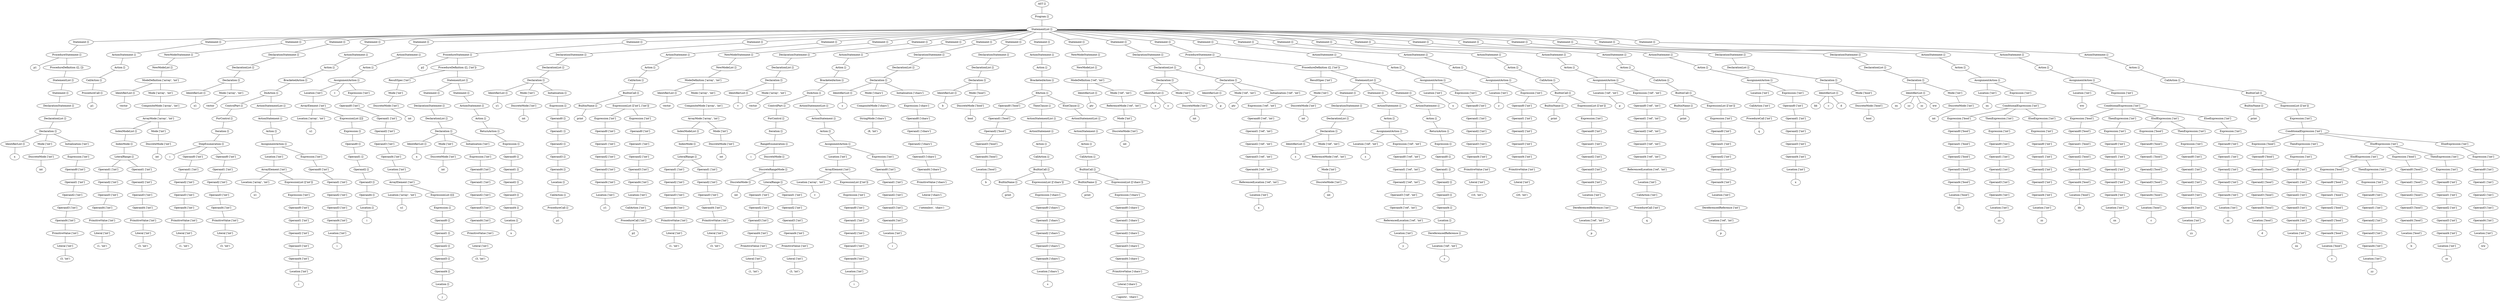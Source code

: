 graph G {
140346213978352 [label="AST []"];
140346213981656 [label="AST []"];
140346213978352 -- 140346213981656;
140346213981656 [label="Program []"];
140346213956800 [label="Program []"];
140346213981656 -- 140346213956800;
140346213956800 [label="StatementList []"];
140346215354496 [label="StatementList []"];
140346213956800 -- 140346215354496;
140346215354496 [label="Statement []"];
140346215354608 [label="Statement []"];
140346215354496 -- 140346215354608;
140346215354608 [label="ProcedureStatement []"];
9585284069619273183 [label=p1];
140346215354608 -- 9585284069619273183;
140346215414024 [label="ProcedureStatement []"];
140346215354608 -- 140346215414024;
140346215414024 [label="ProcedureDefinition ([], [])"];
140346215358080 [label="ProcedureDefinition ([], [])"];
140346215414024 -- 140346215358080;
140346215358080 [label="StatementList []"];
140346215354552 [label="StatementList []"];
140346215358080 -- 140346215354552;
140346215354552 [label="Statement []"];
140346215412400 [label="Statement []"];
140346215354552 -- 140346215412400;
140346215412400 [label="DeclarationStatement []"];
140346215357464 [label="DeclarationStatement []"];
140346215412400 -- 140346215357464;
140346215357464 [label="DeclarationList []"];
140346215357912 [label="DeclarationList []"];
140346215357464 -- 140346215357912;
140346215357912 [label="Declaration []"];
140346215356568 [label="Declaration []"];
140346215357912 -- 140346215356568;
140346215356568 [label="IdentifierList []"];
9851784507273234347 [label=x];
140346215356568 -- 9851784507273234347;
140346215357520 [label="Declaration []"];
140346215357912 -- 140346215357520;
140346215357520 [label="Mode ['int']"];
140346217942880 [label="Mode ['int']"];
140346215357520 -- 140346217942880;
140346217942880 [label="DiscreteMode ['int']"];
11805906643934000747 [label=int];
140346217942880 -- 11805906643934000747;
140346215411896 [label="Declaration []"];
140346215357912 -- 140346215411896;
140346215411896 [label="Initialization ['int']"];
140346215411784 [label="Initialization ['int']"];
140346215411896 -- 140346215411784;
140346215411784 [label="Expression ['int']"];
140346215412008 [label="Expression ['int']"];
140346215411784 -- 140346215412008;
140346215412008 [label="Operand0 ['int']"];
140346215411840 [label="Operand0 ['int']"];
140346215412008 -- 140346215411840;
140346215411840 [label="Operand1 ['int']"];
140346215412120 [label="Operand1 ['int']"];
140346215411840 -- 140346215412120;
140346215412120 [label="Operand2 ['int']"];
140346215411952 [label="Operand2 ['int']"];
140346215412120 -- 140346215411952;
140346215411952 [label="Operand3 ['int']"];
140346215358248 [label="Operand3 ['int']"];
140346215411952 -- 140346215358248;
140346215358248 [label="Operand4 ['int']"];
140346215358304 [label="Operand4 ['int']"];
140346215358248 -- 140346215358304;
140346215358304 [label="PrimitiveValue ['int']"];
140346215358024 [label="PrimitiveValue ['int']"];
140346215358304 -- 140346215358024;
140346215358024 [label="Literal ['int']"];
10875901047172482042 [label="(3, 'int')"];
140346215358024 -- 10875901047172482042;
140346215355616 [label="StatementList []"];
140346213956800 -- 140346215355616;
140346215355616 [label="Statement []"];
140346215412176 [label="Statement []"];
140346215355616 -- 140346215412176;
140346215412176 [label="ActionStatement []"];
140346215358192 [label="ActionStatement []"];
140346215412176 -- 140346215358192;
140346215358192 [label="Action []"];
140346215358416 [label="Action []"];
140346215358192 -- 140346215358416;
140346215358416 [label="CallAction []"];
140346215357856 [label="CallAction []"];
140346215358416 -- 140346215357856;
140346215357856 [label="ProcedureCall []"];
13530040839103349598 [label=p1];
140346215357856 -- 13530040839103349598;
140346215412064 [label="StatementList []"];
140346213956800 -- 140346215412064;
140346215412064 [label="Statement []"];
140346215414808 [label="Statement []"];
140346215412064 -- 140346215414808;
140346215414808 [label="NewModeStatement []"];
140346215354440 [label="NewModeStatement []"];
140346215414808 -- 140346215354440;
140346215354440 [label="NewModeList []"];
140346215412904 [label="NewModeList []"];
140346215354440 -- 140346215412904;
140346215412904 [label="ModeDefinition ['array', 'int']"];
140346215358360 [label="ModeDefinition ['array', 'int']"];
140346215412904 -- 140346215358360;
140346215358360 [label="IdentifierList []"];
12215017500714665853 [label=vector];
140346215358360 -- 12215017500714665853;
140346215412848 [label="ModeDefinition ['array', 'int']"];
140346215412904 -- 140346215412848;
140346215412848 [label="Mode ['array', 'int']"];
140346215412344 [label="Mode ['array', 'int']"];
140346215412848 -- 140346215412344;
140346215412344 [label="CompositeMode ['array', 'int']"];
140346215415760 [label="CompositeMode ['array', 'int']"];
140346215412344 -- 140346215415760;
140346215415760 [label="ArrayMode ['array', 'int']"];
140346215415424 [label="ArrayMode ['array', 'int']"];
140346215415760 -- 140346215415424;
140346215415424 [label="IndexModeList []"];
140346215415144 [label="IndexModeList []"];
140346215415424 -- 140346215415144;
140346215415144 [label="IndexMode []"];
140346215415648 [label="IndexMode []"];
140346215415144 -- 140346215415648;
140346215415648 [label="LiteralRange []"];
140346215415032 [label="LiteralRange []"];
140346215415648 -- 140346215415032;
140346215415032 [label="Operand1 ['int']"];
140346215414976 [label="Operand1 ['int']"];
140346215415032 -- 140346215414976;
140346215414976 [label="Operand2 ['int']"];
140346215414864 [label="Operand2 ['int']"];
140346215414976 -- 140346215414864;
140346215414864 [label="Operand3 ['int']"];
140346215414416 [label="Operand3 ['int']"];
140346215414864 -- 140346215414416;
140346215414416 [label="Operand4 ['int']"];
140346215414752 [label="Operand4 ['int']"];
140346215414416 -- 140346215414752;
140346215414752 [label="PrimitiveValue ['int']"];
140346215414304 [label="PrimitiveValue ['int']"];
140346215414752 -- 140346215414304;
140346215414304 [label="Literal ['int']"];
10232807254164857508 [label="(1, 'int')"];
140346215414304 -- 10232807254164857508;
140346215415592 [label="LiteralRange []"];
140346215415648 -- 140346215415592;
140346215415592 [label="Operand1 ['int']"];
140346215415480 [label="Operand1 ['int']"];
140346215415592 -- 140346215415480;
140346215415480 [label="Operand2 ['int']"];
140346215415312 [label="Operand2 ['int']"];
140346215415480 -- 140346215415312;
140346215415312 [label="Operand3 ['int']"];
140346215415256 [label="Operand3 ['int']"];
140346215415312 -- 140346215415256;
140346215415256 [label="Operand4 ['int']"];
140346215415200 [label="Operand4 ['int']"];
140346215415256 -- 140346215415200;
140346215415200 [label="PrimitiveValue ['int']"];
140346215415088 [label="PrimitiveValue ['int']"];
140346215415200 -- 140346215415088;
140346215415088 [label="Literal ['int']"];
9856631787376401797 [label="(3, 'int')"];
140346215415088 -- 9856631787376401797;
140346215412456 [label="ArrayMode ['array', 'int']"];
140346215415760 -- 140346215412456;
140346215412456 [label="Mode ['int']"];
140346215412288 [label="Mode ['int']"];
140346215412456 -- 140346215412288;
140346215412288 [label="DiscreteMode ['int']"];
10380241037061194306 [label=int];
140346215412288 -- 10380241037061194306;
140346215415368 [label="StatementList []"];
140346213956800 -- 140346215415368;
140346215415368 [label="Statement []"];
140346215413296 [label="Statement []"];
140346215415368 -- 140346215413296;
140346215413296 [label="DeclarationStatement []"];
140346215355056 [label="DeclarationStatement []"];
140346215413296 -- 140346215355056;
140346215355056 [label="DeclarationList []"];
140346215412960 [label="DeclarationList []"];
140346215355056 -- 140346215412960;
140346215412960 [label="Declaration []"];
140346215412736 [label="Declaration []"];
140346215412960 -- 140346215412736;
140346215412736 [label="IdentifierList []"];
11240668051387435282 [label=x1];
140346215412736 -- 11240668051387435282;
140346215414920 [label="Declaration []"];
140346215412960 -- 140346215414920;
140346215414920 [label="Mode ['array', 'int']"];
11211161651995372771 [label=vector];
140346215414920 -- 11211161651995372771;
140346215413128 [label="StatementList []"];
140346213956800 -- 140346215413128;
140346215413128 [label="Statement []"];
140346215438824 [label="Statement []"];
140346215413128 -- 140346215438824;
140346215438824 [label="ActionStatement []"];
140346215413688 [label="ActionStatement []"];
140346215438824 -- 140346215413688;
140346215413688 [label="Action []"];
140346215413184 [label="Action []"];
140346215413688 -- 140346215413184;
140346215413184 [label="BracketedAction []"];
140346215438208 [label="BracketedAction []"];
140346215413184 -- 140346215438208;
140346215438208 [label="DoAction []"];
140346215413408 [label="DoAction []"];
140346215438208 -- 140346215413408;
140346215413408 [label="ControlPart []"];
140346215413576 [label="ControlPart []"];
140346215413408 -- 140346215413576;
140346215413576 [label="ForControl []"];
140346215413464 [label="ForControl []"];
140346215413576 -- 140346215413464;
140346215413464 [label="Iteration []"];
140346215436920 [label="Iteration []"];
140346215413464 -- 140346215436920;
140346215436920 [label="StepEnumeration []"];
13448362324689972514 [label=i];
140346215436920 -- 13448362324689972514;
140346215413912 [label="StepEnumeration []"];
140346215436920 -- 140346215413912;
140346215413912 [label="Operand0 ['int']"];
140346215413856 [label="Operand0 ['int']"];
140346215413912 -- 140346215413856;
140346215413856 [label="Operand1 ['int']"];
140346215413352 [label="Operand1 ['int']"];
140346215413856 -- 140346215413352;
140346215413352 [label="Operand2 ['int']"];
140346215414472 [label="Operand2 ['int']"];
140346215413352 -- 140346215414472;
140346215414472 [label="Operand3 ['int']"];
140346215413016 [label="Operand3 ['int']"];
140346215414472 -- 140346215413016;
140346215413016 [label="Operand4 ['int']"];
140346215413632 [label="Operand4 ['int']"];
140346215413016 -- 140346215413632;
140346215413632 [label="PrimitiveValue ['int']"];
140346215414136 [label="PrimitiveValue ['int']"];
140346215413632 -- 140346215414136;
140346215414136 [label="Literal ['int']"];
13158009068291381504 [label="(1, 'int')"];
140346215414136 -- 13158009068291381504;
140346215436864 [label="StepEnumeration []"];
140346215436920 -- 140346215436864;
140346215436864 [label="Operand0 ['int']"];
140346215436752 [label="Operand0 ['int']"];
140346215436864 -- 140346215436752;
140346215436752 [label="Operand1 ['int']"];
140346215436696 [label="Operand1 ['int']"];
140346215436752 -- 140346215436696;
140346215436696 [label="Operand2 ['int']"];
140346215436584 [label="Operand2 ['int']"];
140346215436696 -- 140346215436584;
140346215436584 [label="Operand3 ['int']"];
140346215437648 [label="Operand3 ['int']"];
140346215436584 -- 140346215437648;
140346215437648 [label="Operand4 ['int']"];
140346215436472 [label="Operand4 ['int']"];
140346215437648 -- 140346215436472;
140346215436472 [label="PrimitiveValue ['int']"];
140346215436360 [label="PrimitiveValue ['int']"];
140346215436472 -- 140346215436360;
140346215436360 [label="Literal ['int']"];
13599009832994876845 [label="(3, 'int')"];
140346215436360 -- 13599009832994876845;
140346215438656 [label="DoAction []"];
140346215438208 -- 140346215438656;
140346215438656 [label="ActionStatementList []"];
140346215438600 [label="ActionStatementList []"];
140346215438656 -- 140346215438600;
140346215438600 [label="ActionStatement []"];
140346215438152 [label="ActionStatement []"];
140346215438600 -- 140346215438152;
140346215438152 [label="Action []"];
140346215438488 [label="Action []"];
140346215438152 -- 140346215438488;
140346215438488 [label="AssignmentAction []"];
140346215412792 [label="AssignmentAction []"];
140346215438488 -- 140346215412792;
140346215412792 [label="Location ['int']"];
140346215438040 [label="Location ['int']"];
140346215412792 -- 140346215438040;
140346215438040 [label="ArrayElement ['int']"];
140346215413520 [label="ArrayElement ['int']"];
140346215438040 -- 140346215413520;
140346215413520 [label="Location ['array', 'int']"];
12749303819638135402 [label=x1];
140346215413520 -- 12749303819638135402;
140346215437872 [label="ArrayElement ['int']"];
140346215438040 -- 140346215437872;
140346215437872 [label="ExpressionList [['int']]"];
140346215437816 [label="ExpressionList [['int']]"];
140346215437872 -- 140346215437816;
140346215437816 [label="Expression ['int']"];
140346215437760 [label="Expression ['int']"];
140346215437816 -- 140346215437760;
140346215437760 [label="Operand0 ['int']"];
140346215437704 [label="Operand0 ['int']"];
140346215437760 -- 140346215437704;
140346215437704 [label="Operand1 ['int']"];
140346215437368 [label="Operand1 ['int']"];
140346215437704 -- 140346215437368;
140346215437368 [label="Operand2 ['int']"];
140346215436976 [label="Operand2 ['int']"];
140346215437368 -- 140346215436976;
140346215436976 [label="Operand3 ['int']"];
140346215437200 [label="Operand3 ['int']"];
140346215436976 -- 140346215437200;
140346215437200 [label="Operand4 ['int']"];
140346215437032 [label="Operand4 ['int']"];
140346215437200 -- 140346215437032;
140346215437032 [label="Location ['int']"];
12100403904151770338 [label=i];
140346215437032 -- 12100403904151770338;
140346215438432 [label="AssignmentAction []"];
140346215438488 -- 140346215438432;
140346215438432 [label="Expression ['int']"];
140346215438376 [label="Expression ['int']"];
140346215438432 -- 140346215438376;
140346215438376 [label="Operand0 ['int']"];
140346215438320 [label="Operand0 ['int']"];
140346215438376 -- 140346215438320;
140346215438320 [label="Operand1 ['int']"];
140346215438264 [label="Operand1 ['int']"];
140346215438320 -- 140346215438264;
140346215438264 [label="Operand2 ['int']"];
140346215436416 [label="Operand2 ['int']"];
140346215438264 -- 140346215436416;
140346215436416 [label="Operand3 ['int']"];
140346215437928 [label="Operand3 ['int']"];
140346215436416 -- 140346215437928;
140346215437928 [label="Operand4 ['int']"];
140346215438096 [label="Operand4 ['int']"];
140346215437928 -- 140346215438096;
140346215438096 [label="Location ['int']"];
11448298427060569776 [label=i];
140346215438096 -- 11448298427060569776;
140346215440336 [label="StatementList []"];
140346213956800 -- 140346215440336;
140346215440336 [label="Statement []"];
140346215583816 [label="Statement []"];
140346215440336 -- 140346215583816;
140346215583816 [label="ActionStatement []"];
140346215439552 [label="ActionStatement []"];
140346215583816 -- 140346215439552;
140346215439552 [label="Action []"];
140346215586448 [label="Action []"];
140346215439552 -- 140346215586448;
140346215586448 [label="AssignmentAction []"];
140346215438880 [label="AssignmentAction []"];
140346215586448 -- 140346215438880;
140346215438880 [label="Location ['int']"];
140346215439328 [label="Location ['int']"];
140346215438880 -- 140346215439328;
140346215439328 [label="ArrayElement ['int']"];
140346215414584 [label="ArrayElement ['int']"];
140346215439328 -- 140346215414584;
140346215414584 [label="Location ['array', 'int']"];
11201845193409728808 [label=x1];
140346215414584 -- 11201845193409728808;
140346215439272 [label="ArrayElement ['int']"];
140346215439328 -- 140346215439272;
140346215439272 [label="ExpressionList [[]]"];
140346215439216 [label="ExpressionList [[]]"];
140346215439272 -- 140346215439216;
140346215439216 [label="Expression []"];
140346215439160 [label="Expression []"];
140346215439216 -- 140346215439160;
140346215439160 [label="Operand0 []"];
140346215439104 [label="Operand0 []"];
140346215439160 -- 140346215439104;
140346215439104 [label="Operand1 []"];
140346215439048 [label="Operand1 []"];
140346215439104 -- 140346215439048;
140346215439048 [label="Operand2 []"];
140346215414248 [label="Operand2 []"];
140346215439048 -- 140346215414248;
140346215414248 [label="Operand3 []"];
140346215438544 [label="Operand3 []"];
140346215414248 -- 140346215438544;
140346215438544 [label="Operand4 []"];
140346215438712 [label="Operand4 []"];
140346215438544 -- 140346215438712;
140346215438712 [label="Location []"];
12910281660740708777 [label=i];
140346215438712 -- 12910281660740708777;
13331558206706877241 [label="+"];
140346215586448 -- 13331558206706877241;
140346215586616 [label="AssignmentAction []"];
140346215586448 -- 140346215586616;
140346215586616 [label="Expression ['int']"];
140346215586784 [label="Expression ['int']"];
140346215586616 -- 140346215586784;
140346215586784 [label="Operand0 ['int']"];
140346215440224 [label="Operand0 ['int']"];
140346215586784 -- 140346215440224;
140346215440224 [label="Operand1 ['int']"];
140346215439664 [label="Operand1 ['int']"];
140346215440224 -- 140346215439664;
140346215439664 [label="Operand2 ['int']"];
140346215439832 [label="Operand2 ['int']"];
140346215439664 -- 140346215439832;
140346215439832 [label="Operand3 ['int']"];
140346215440280 [label="Operand3 ['int']"];
140346215439832 -- 140346215440280;
140346215440280 [label="Operand4 ['int']"];
140346215438936 [label="Operand4 ['int']"];
140346215440280 -- 140346215438936;
140346215438936 [label="Location ['int']"];
140346215440168 [label="Location ['int']"];
140346215438936 -- 140346215440168;
140346215440168 [label="ArrayElement ['int']"];
140346215439440 [label="ArrayElement ['int']"];
140346215440168 -- 140346215439440;
140346215439440 [label="Location ['array', 'int']"];
12541713469134116678 [label=x1];
140346215439440 -- 12541713469134116678;
140346215440112 [label="ArrayElement ['int']"];
140346215440168 -- 140346215440112;
140346215440112 [label="ExpressionList [[]]"];
140346215440056 [label="ExpressionList [[]]"];
140346215440112 -- 140346215440056;
140346215440056 [label="Expression []"];
140346215440000 [label="Expression []"];
140346215440056 -- 140346215440000;
140346215440000 [label="Operand0 []"];
140346215439944 [label="Operand0 []"];
140346215440000 -- 140346215439944;
140346215439944 [label="Operand1 []"];
140346215439888 [label="Operand1 []"];
140346215439944 -- 140346215439888;
140346215439888 [label="Operand2 []"];
140346215439720 [label="Operand2 []"];
140346215439888 -- 140346215439720;
140346215439720 [label="Operand3 []"];
140346215439776 [label="Operand3 []"];
140346215439720 -- 140346215439776;
140346215439776 [label="Operand4 []"];
140346215438992 [label="Operand4 []"];
140346215439776 -- 140346215438992;
140346215438992 [label="Location []"];
10976610174677436979 [label=j];
140346215438992 -- 10976610174677436979;
140346215583928 [label="StatementList []"];
140346213956800 -- 140346215583928;
140346215583928 [label="Statement []"];
140346215584096 [label="Statement []"];
140346215583928 -- 140346215584096;
140346215584096 [label="ProcedureStatement []"];
9402850007970911804 [label=p2];
140346215584096 -- 9402850007970911804;
140346215584768 [label="ProcedureStatement []"];
140346215584096 -- 140346215584768;
140346215584768 [label="ProcedureDefinition ([], ['int'])"];
140346215583984 [label="ProcedureDefinition ([], ['int'])"];
140346215584768 -- 140346215583984;
140346215583984 [label="ResultSpec ['int']"];
140346215584488 [label="ResultSpec ['int']"];
140346215583984 -- 140346215584488;
140346215584488 [label="Mode ['int']"];
140346215436640 [label="Mode ['int']"];
140346215584488 -- 140346215436640;
140346215436640 [label="DiscreteMode ['int']"];
10765219523031312631 [label=int];
140346215436640 -- 10765219523031312631;
140346215585552 [label="ProcedureDefinition ([], ['int'])"];
140346215584768 -- 140346215585552;
140346215585552 [label="StatementList []"];
140346215584824 [label="StatementList []"];
140346215585552 -- 140346215584824;
140346215584824 [label="Statement []"];
140346215585608 [label="Statement []"];
140346215584824 -- 140346215585608;
140346215585608 [label="DeclarationStatement []"];
140346215437312 [label="DeclarationStatement []"];
140346215585608 -- 140346215437312;
140346215437312 [label="DeclarationList []"];
140346215584376 [label="DeclarationList []"];
140346215437312 -- 140346215584376;
140346215584376 [label="Declaration []"];
140346215584880 [label="Declaration []"];
140346215584376 -- 140346215584880;
140346215584880 [label="IdentifierList []"];
13313556819389904211 [label=x];
140346215584880 -- 13313556819389904211;
140346215584936 [label="Declaration []"];
140346215584376 -- 140346215584936;
140346215584936 [label="Mode ['int']"];
140346215584656 [label="Mode ['int']"];
140346215584936 -- 140346215584656;
140346215584656 [label="DiscreteMode ['int']"];
10456497781003926831 [label=int];
140346215584656 -- 10456497781003926831;
140346215585440 [label="Declaration []"];
140346215584376 -- 140346215585440;
140346215585440 [label="Initialization ['int']"];
140346215585384 [label="Initialization ['int']"];
140346215585440 -- 140346215585384;
140346215585384 [label="Expression ['int']"];
140346215585328 [label="Expression ['int']"];
140346215585384 -- 140346215585328;
140346215585328 [label="Operand0 ['int']"];
140346215585272 [label="Operand0 ['int']"];
140346215585328 -- 140346215585272;
140346215585272 [label="Operand1 ['int']"];
140346215585216 [label="Operand1 ['int']"];
140346215585272 -- 140346215585216;
140346215585216 [label="Operand2 ['int']"];
140346215585160 [label="Operand2 ['int']"];
140346215585216 -- 140346215585160;
140346215585160 [label="Operand3 ['int']"];
140346215584600 [label="Operand3 ['int']"];
140346215585160 -- 140346215584600;
140346215584600 [label="Operand4 ['int']"];
140346215585048 [label="Operand4 ['int']"];
140346215584600 -- 140346215585048;
140346215585048 [label="PrimitiveValue ['int']"];
140346215584320 [label="PrimitiveValue ['int']"];
140346215585048 -- 140346215584320;
140346215584320 [label="Literal ['int']"];
11376414653829572044 [label="(3, 'int')"];
140346215584320 -- 11376414653829572044;
140346215586224 [label="StatementList []"];
140346215585552 -- 140346215586224;
140346215586224 [label="Statement []"];
140346215586168 [label="Statement []"];
140346215586224 -- 140346215586168;
140346215586168 [label="ActionStatement []"];
140346215585664 [label="ActionStatement []"];
140346215586168 -- 140346215585664;
140346215585664 [label="Action []"];
140346215586056 [label="Action []"];
140346215585664 -- 140346215586056;
140346215586056 [label="ReturnAction []"];
140346215586000 [label="ReturnAction []"];
140346215586056 -- 140346215586000;
140346215586000 [label="Expression []"];
140346215585944 [label="Expression []"];
140346215586000 -- 140346215585944;
140346215585944 [label="Operand0 []"];
140346215585888 [label="Operand0 []"];
140346215585944 -- 140346215585888;
140346215585888 [label="Operand1 []"];
140346215585832 [label="Operand1 []"];
140346215585888 -- 140346215585832;
140346215585832 [label="Operand2 []"];
140346215585496 [label="Operand2 []"];
140346215585832 -- 140346215585496;
140346215585496 [label="Operand3 []"];
140346215585104 [label="Operand3 []"];
140346215585496 -- 140346215585104;
140346215585104 [label="Operand4 []"];
140346215585720 [label="Operand4 []"];
140346215585104 -- 140346215585720;
140346215585720 [label="Location []"];
11960550911863186604 [label=x];
140346215585720 -- 11960550911863186604;
140346207696600 [label="StatementList []"];
140346213956800 -- 140346207696600;
140346207696600 [label="Statement []"];
140346207697216 [label="Statement []"];
140346207696600 -- 140346207697216;
140346207697216 [label="DeclarationStatement []"];
140346215439496 [label="DeclarationStatement []"];
140346207697216 -- 140346215439496;
140346215439496 [label="DeclarationList []"];
140346215584152 [label="DeclarationList []"];
140346215439496 -- 140346215584152;
140346215584152 [label="Declaration []"];
140346215584208 [label="Declaration []"];
140346215584152 -- 140346215584208;
140346215584208 [label="IdentifierList []"];
9743586728751385419 [label=y1];
140346215584208 -- 9743586728751385419;
140346215586392 [label="Declaration []"];
140346215584152 -- 140346215586392;
140346215586392 [label="Mode ['int']"];
140346215586336 [label="Mode ['int']"];
140346215586392 -- 140346215586336;
140346215586336 [label="DiscreteMode ['int']"];
11861090283942742925 [label=int];
140346215586336 -- 11861090283942742925;
140346207697048 [label="Declaration []"];
140346215584152 -- 140346207697048;
140346207697048 [label="Initialization []"];
140346207696992 [label="Initialization []"];
140346207697048 -- 140346207696992;
140346207696992 [label="Expression []"];
140346207696936 [label="Expression []"];
140346207696992 -- 140346207696936;
140346207696936 [label="Operand0 []"];
140346207696880 [label="Operand0 []"];
140346207696936 -- 140346207696880;
140346207696880 [label="Operand1 []"];
140346207696712 [label="Operand1 []"];
140346207696880 -- 140346207696712;
140346207696712 [label="Operand2 []"];
140346207696656 [label="Operand2 []"];
140346207696712 -- 140346207696656;
140346207696656 [label="Operand3 []"];
140346207696824 [label="Operand3 []"];
140346207696656 -- 140346207696824;
140346207696824 [label="Operand4 []"];
140346215586280 [label="Operand4 []"];
140346207696824 -- 140346215586280;
140346215586280 [label="Location []"];
140346215586112 [label="Location []"];
140346215586280 -- 140346215586112;
140346215586112 [label="CallAction []"];
140346215583872 [label="CallAction []"];
140346215586112 -- 140346215583872;
140346215583872 [label="ProcedureCall []"];
12984147459134891029 [label=p1];
140346215583872 -- 12984147459134891029;
140346207697328 [label="StatementList []"];
140346213956800 -- 140346207697328;
140346207697328 [label="Statement []"];
140346207697720 [label="Statement []"];
140346207697328 -- 140346207697720;
140346207697720 [label="ActionStatement []"];
140346207698616 [label="ActionStatement []"];
140346207697720 -- 140346207698616;
140346207698616 [label="Action []"];
140346207697104 [label="Action []"];
140346207698616 -- 140346207697104;
140346207697104 [label="CallAction []"];
140346207697832 [label="CallAction []"];
140346207697104 -- 140346207697832;
140346207697832 [label="BuiltinCall []"];
140346215584040 [label="BuiltinCall []"];
140346207697832 -- 140346215584040;
140346215584040 [label="BuiltinName []"];
10680953411514877581 [label=print];
140346215584040 -- 10680953411514877581;
140346207698448 [label="BuiltinCall []"];
140346207697832 -- 140346207698448;
140346207698448 [label="ExpressionList [['int'], ['int']]"];
140346207697664 [label="ExpressionList [['int'], ['int']]"];
140346207698448 -- 140346207697664;
140346207697664 [label="Expression ['int']"];
140346207697608 [label="Expression ['int']"];
140346207697664 -- 140346207697608;
140346207697608 [label="Operand0 ['int']"];
140346207697552 [label="Operand0 ['int']"];
140346207697608 -- 140346207697552;
140346207697552 [label="Operand1 ['int']"];
140346207697496 [label="Operand1 ['int']"];
140346207697552 -- 140346207697496;
140346207697496 [label="Operand2 ['int']"];
140346215584432 [label="Operand2 ['int']"];
140346207697496 -- 140346215584432;
140346215584432 [label="Operand3 ['int']"];
140346207696768 [label="Operand3 ['int']"];
140346215584432 -- 140346207696768;
140346207696768 [label="Operand4 ['int']"];
140346207697272 [label="Operand4 ['int']"];
140346207696768 -- 140346207697272;
140346207697272 [label="Location ['int']"];
10337293507276674033 [label=y1];
140346207697272 -- 10337293507276674033;
140346207698392 [label="ExpressionList [['int'], ['int']]"];
140346207698448 -- 140346207698392;
140346207698392 [label="Expression ['int']"];
140346207698336 [label="Expression ['int']"];
140346207698392 -- 140346207698336;
140346207698336 [label="Operand0 ['int']"];
140346207698280 [label="Operand0 ['int']"];
140346207698336 -- 140346207698280;
140346207698280 [label="Operand1 ['int']"];
140346207698112 [label="Operand1 ['int']"];
140346207698280 -- 140346207698112;
140346207698112 [label="Operand2 ['int']"];
140346207698056 [label="Operand2 ['int']"];
140346207698112 -- 140346207698056;
140346207698056 [label="Operand3 ['int']"];
140346207698224 [label="Operand3 ['int']"];
140346207698056 -- 140346207698224;
140346207698224 [label="Operand4 ['int']"];
140346207697888 [label="Operand4 ['int']"];
140346207698224 -- 140346207697888;
140346207697888 [label="Location ['int']"];
140346207697944 [label="Location ['int']"];
140346207697888 -- 140346207697944;
140346207697944 [label="CallAction ['int']"];
140346207697776 [label="CallAction ['int']"];
140346207697944 -- 140346207697776;
140346207697776 [label="ProcedureCall ['int']"];
9493674382584146600 [label=p2];
140346207697776 -- 9493674382584146600;
140346207698504 [label="StatementList []"];
140346213956800 -- 140346207698504;
140346207698504 [label="Statement []"];
140346213920896 [label="Statement []"];
140346207698504 -- 140346213920896;
140346213920896 [label="NewModeStatement []"];
140346215585776 [label="NewModeStatement []"];
140346213920896 -- 140346215585776;
140346215585776 [label="NewModeList []"];
140346213922184 [label="NewModeList []"];
140346215585776 -- 140346213922184;
140346213922184 [label="ModeDefinition ['array', 'int']"];
140346207698784 [label="ModeDefinition ['array', 'int']"];
140346213922184 -- 140346207698784;
140346207698784 [label="IdentifierList []"];
9955970235825156346 [label=vector];
140346207698784 -- 9955970235825156346;
140346213922128 [label="ModeDefinition ['array', 'int']"];
140346213922184 -- 140346213922128;
140346213922128 [label="Mode ['array', 'int']"];
140346207697440 [label="Mode ['array', 'int']"];
140346213922128 -- 140346207697440;
140346207697440 [label="CompositeMode ['array', 'int']"];
140346213921736 [label="CompositeMode ['array', 'int']"];
140346207697440 -- 140346213921736;
140346213921736 [label="ArrayMode ['array', 'int']"];
140346213921792 [label="ArrayMode ['array', 'int']"];
140346213921736 -- 140346213921792;
140346213921792 [label="IndexModeList []"];
140346213921288 [label="IndexModeList []"];
140346213921792 -- 140346213921288;
140346213921288 [label="IndexMode []"];
140346213921680 [label="IndexMode []"];
140346213921288 -- 140346213921680;
140346213921680 [label="LiteralRange []"];
140346213921176 [label="LiteralRange []"];
140346213921680 -- 140346213921176;
140346213921176 [label="Operand1 ['int']"];
140346213921120 [label="Operand1 ['int']"];
140346213921176 -- 140346213921120;
140346213921120 [label="Operand2 ['int']"];
140346213921064 [label="Operand2 ['int']"];
140346213921120 -- 140346213921064;
140346213921064 [label="Operand3 ['int']"];
140346207696544 [label="Operand3 ['int']"];
140346213921064 -- 140346207696544;
140346207696544 [label="Operand4 ['int']"];
140346213920952 [label="Operand4 ['int']"];
140346207696544 -- 140346213920952;
140346213920952 [label="PrimitiveValue ['int']"];
140346207698728 [label="PrimitiveValue ['int']"];
140346213920952 -- 140346207698728;
140346207698728 [label="Literal ['int']"];
11537262193093592142 [label="(1, 'int')"];
140346207698728 -- 11537262193093592142;
140346213921624 [label="LiteralRange []"];
140346213921680 -- 140346213921624;
140346213921624 [label="Operand1 ['int']"];
140346213921568 [label="Operand1 ['int']"];
140346213921624 -- 140346213921568;
140346213921568 [label="Operand2 ['int']"];
140346213921512 [label="Operand2 ['int']"];
140346213921568 -- 140346213921512;
140346213921512 [label="Operand3 ['int']"];
140346213921344 [label="Operand3 ['int']"];
140346213921512 -- 140346213921344;
140346213921344 [label="Operand4 ['int']"];
140346213921400 [label="Operand4 ['int']"];
140346213921344 -- 140346213921400;
140346213921400 [label="PrimitiveValue ['int']"];
140346213921232 [label="PrimitiveValue ['int']"];
140346213921400 -- 140346213921232;
140346213921232 [label="Literal ['int']"];
11412157923934589327 [label="(3, 'int')"];
140346213921232 -- 11412157923934589327;
140346213921904 [label="ArrayMode ['array', 'int']"];
140346213921736 -- 140346213921904;
140346213921904 [label="Mode ['int']"];
140346213921848 [label="Mode ['int']"];
140346213921904 -- 140346213921848;
140346213921848 [label="DiscreteMode ['int']"];
13492518136261859642 [label=int];
140346213921848 -- 13492518136261859642;
140346213921456 [label="StatementList []"];
140346213956800 -- 140346213921456;
140346213921456 [label="Statement []"];
140346213922352 [label="Statement []"];
140346213921456 -- 140346213922352;
140346213922352 [label="DeclarationStatement []"];
140346207698672 [label="DeclarationStatement []"];
140346213922352 -- 140346207698672;
140346207698672 [label="DeclarationList []"];
140346213922240 [label="DeclarationList []"];
140346207698672 -- 140346213922240;
140346213922240 [label="Declaration []"];
140346207698560 [label="Declaration []"];
140346213922240 -- 140346207698560;
140346207698560 [label="IdentifierList []"];
10386657535718459923 [label=v];
140346207698560 -- 10386657535718459923;
140346213921008 [label="Declaration []"];
140346213922240 -- 140346213921008;
140346213921008 [label="Mode ['array', 'int']"];
13489913333205715658 [label=vector];
140346213921008 -- 13489913333205715658;
140346213922464 [label="StatementList []"];
140346213956800 -- 140346213922464;
140346213922464 [label="Statement []"];
140346213941600 [label="Statement []"];
140346213922464 -- 140346213941600;
140346213941600 [label="ActionStatement []"];
140346213922800 [label="ActionStatement []"];
140346213941600 -- 140346213922800;
140346213922800 [label="Action []"];
140346213922520 [label="Action []"];
140346213922800 -- 140346213922520;
140346213922520 [label="BracketedAction []"];
140346213924480 [label="BracketedAction []"];
140346213922520 -- 140346213924480;
140346213924480 [label="DoAction []"];
140346213922632 [label="DoAction []"];
140346213924480 -- 140346213922632;
140346213922632 [label="ControlPart []"];
140346213922968 [label="ControlPart []"];
140346213922632 -- 140346213922968;
140346213922968 [label="ForControl []"];
140346213922688 [label="ForControl []"];
140346213922968 -- 140346213922688;
140346213922688 [label="Iteration []"];
140346213923864 [label="Iteration []"];
140346213922688 -- 140346213923864;
140346213923864 [label="RangeEnumeration []"];
10973461181327553333 [label=i];
140346213923864 -- 10973461181327553333;
140346213922408 [label="RangeEnumeration []"];
140346213923864 -- 140346213922408;
140346213922408 [label="DiscreteMode []"];
140346213923304 [label="DiscreteMode []"];
140346213922408 -- 140346213923304;
140346213923304 [label="DiscreteRangeMode []"];
140346207698168 [label="DiscreteRangeMode []"];
140346213923304 -- 140346207698168;
140346207698168 [label="DiscreteMode []"];
12668785222207018054 [label=int];
140346207698168 -- 12668785222207018054;
140346213923696 [label="DiscreteRangeMode []"];
140346213923304 -- 140346213923696;
140346213923696 [label="LiteralRange []"];
140346213923192 [label="LiteralRange []"];
140346213923696 -- 140346213923192;
140346213923192 [label="Operand1 ['int']"];
140346213923136 [label="Operand1 ['int']"];
140346213923192 -- 140346213923136;
140346213923136 [label="Operand2 ['int']"];
140346213923080 [label="Operand2 ['int']"];
140346213923136 -- 140346213923080;
140346213923080 [label="Operand3 ['int']"];
140346207698896 [label="Operand3 ['int']"];
140346213923080 -- 140346207698896;
140346207698896 [label="Operand4 ['int']"];
140346213922576 [label="Operand4 ['int']"];
140346207698896 -- 140346213922576;
140346213922576 [label="PrimitiveValue ['int']"];
140346213922856 [label="PrimitiveValue ['int']"];
140346213922576 -- 140346213922856;
140346213922856 [label="Literal ['int']"];
13069897672904570922 [label="(1, 'int')"];
140346213922856 -- 13069897672904570922;
140346213923640 [label="LiteralRange []"];
140346213923696 -- 140346213923640;
140346213923640 [label="Operand1 ['int']"];
140346213923584 [label="Operand1 ['int']"];
140346213923640 -- 140346213923584;
140346213923584 [label="Operand2 ['int']"];
140346213923528 [label="Operand2 ['int']"];
140346213923584 -- 140346213923528;
140346213923528 [label="Operand3 ['int']"];
140346213923360 [label="Operand3 ['int']"];
140346213923528 -- 140346213923360;
140346213923360 [label="Operand4 ['int']"];
140346213923416 [label="Operand4 ['int']"];
140346213923360 -- 140346213923416;
140346213923416 [label="PrimitiveValue ['int']"];
140346213923248 [label="PrimitiveValue ['int']"];
140346213923416 -- 140346213923248;
140346213923248 [label="Literal ['int']"];
10962437718645486815 [label="(3, 'int')"];
140346213923248 -- 10962437718645486815;
140346213923976 [label="DoAction []"];
140346213924480 -- 140346213923976;
140346213923976 [label="ActionStatementList []"];
140346213941376 [label="ActionStatementList []"];
140346213923976 -- 140346213941376;
140346213941376 [label="ActionStatement []"];
140346213924536 [label="ActionStatement []"];
140346213941376 -- 140346213924536;
140346213924536 [label="Action []"];
140346213924816 [label="Action []"];
140346213924536 -- 140346213924816;
140346213924816 [label="AssignmentAction []"];
140346213922072 [label="AssignmentAction []"];
140346213924816 -- 140346213922072;
140346213922072 [label="Location ['int']"];
140346213924312 [label="Location ['int']"];
140346213922072 -- 140346213924312;
140346213924312 [label="ArrayElement ['int']"];
140346213922744 [label="ArrayElement ['int']"];
140346213924312 -- 140346213922744;
140346213922744 [label="Location ['array', 'int']"];
9612612615600021359 [label=v];
140346213922744 -- 9612612615600021359;
140346213924256 [label="ArrayElement ['int']"];
140346213924312 -- 140346213924256;
140346213924256 [label="ExpressionList [['int']]"];
140346213924200 [label="ExpressionList [['int']]"];
140346213924256 -- 140346213924200;
140346213924200 [label="Expression ['int']"];
140346213924144 [label="Expression ['int']"];
140346213924200 -- 140346213924144;
140346213924144 [label="Operand0 ['int']"];
140346213924088 [label="Operand0 ['int']"];
140346213924144 -- 140346213924088;
140346213924088 [label="Operand1 ['int']"];
140346213924032 [label="Operand1 ['int']"];
140346213924088 -- 140346213924032;
140346213924032 [label="Operand2 ['int']"];
140346213923472 [label="Operand2 ['int']"];
140346213924032 -- 140346213923472;
140346213923472 [label="Operand3 ['int']"];
140346213923752 [label="Operand3 ['int']"];
140346213923472 -- 140346213923752;
140346213923752 [label="Operand4 ['int']"];
140346213923024 [label="Operand4 ['int']"];
140346213923752 -- 140346213923024;
140346213923024 [label="Location ['int']"];
12103761589879213634 [label=i];
140346213923024 -- 12103761589879213634;
140346213924760 [label="AssignmentAction []"];
140346213924816 -- 140346213924760;
140346213924760 [label="Expression ['int']"];
140346213924704 [label="Expression ['int']"];
140346213924760 -- 140346213924704;
140346213924704 [label="Operand0 ['int']"];
140346213924648 [label="Operand0 ['int']"];
140346213924704 -- 140346213924648;
140346213924648 [label="Operand1 ['int']"];
140346213924592 [label="Operand1 ['int']"];
140346213924648 -- 140346213924592;
140346213924592 [label="Operand2 ['int']"];
140346213923808 [label="Operand2 ['int']"];
140346213924592 -- 140346213923808;
140346213923808 [label="Operand3 ['int']"];
140346213924368 [label="Operand3 ['int']"];
140346213923808 -- 140346213924368;
140346213924368 [label="Operand4 ['int']"];
140346213924424 [label="Operand4 ['int']"];
140346213924368 -- 140346213924424;
140346213924424 [label="Location ['int']"];
10301313645595555968 [label=i];
140346213924424 -- 10301313645595555968;
140346213941320 [label="StatementList []"];
140346213956800 -- 140346213941320;
140346213941320 [label="Statement []"];
140346213942552 [label="Statement []"];
140346213941320 -- 140346213942552;
140346213942552 [label="DeclarationStatement []"];
140346213920840 [label="DeclarationStatement []"];
140346213942552 -- 140346213920840;
140346213920840 [label="DeclarationList []"];
140346213941992 [label="DeclarationList []"];
140346213920840 -- 140346213941992;
140346213941992 [label="Declaration []"];
140346213922016 [label="Declaration []"];
140346213941992 -- 140346213922016;
140346213922016 [label="IdentifierList []"];
13067135918030031180 [label=s];
140346213922016 -- 13067135918030031180;
140346213941712 [label="Declaration []"];
140346213941992 -- 140346213941712;
140346213941712 [label="Mode ['chars']"];
140346213941768 [label="Mode ['chars']"];
140346213941712 -- 140346213941768;
140346213941768 [label="CompositeMode ['chars']"];
140346213941656 [label="CompositeMode ['chars']"];
140346213941768 -- 140346213941656;
140346213941656 [label="StringMode ['chars']"];
13535307994660598904 [label="(8, 'int')"];
140346213941656 -- 13535307994660598904;
140346213942384 [label="Declaration []"];
140346213941992 -- 140346213942384;
140346213942384 [label="Initialization ['chars']"];
140346213942328 [label="Initialization ['chars']"];
140346213942384 -- 140346213942328;
140346213942328 [label="Expression ['chars']"];
140346213942272 [label="Expression ['chars']"];
140346213942328 -- 140346213942272;
140346213942272 [label="Operand0 ['chars']"];
140346213942216 [label="Operand0 ['chars']"];
140346213942272 -- 140346213942216;
140346213942216 [label="Operand1 ['chars']"];
140346213942160 [label="Operand1 ['chars']"];
140346213942216 -- 140346213942160;
140346213942160 [label="Operand2 ['chars']"];
140346213942104 [label="Operand2 ['chars']"];
140346213942160 -- 140346213942104;
140346213942104 [label="Operand3 ['chars']"];
140346213941488 [label="Operand3 ['chars']"];
140346213942104 -- 140346213941488;
140346213941488 [label="Operand4 ['chars']"];
140346213941880 [label="Operand4 ['chars']"];
140346213941488 -- 140346213941880;
140346213941880 [label="PrimitiveValue ['chars']"];
140346213942048 [label="PrimitiveValue ['chars']"];
140346213941880 -- 140346213942048;
140346213942048 [label="Literal ['chars']"];
9479462304680015493 [label="('setembro', 'chars')"];
140346213942048 -- 9479462304680015493;
140346213942608 [label="StatementList []"];
140346213956800 -- 140346213942608;
140346213942608 [label="Statement []"];
140346213942888 [label="Statement []"];
140346213942608 -- 140346213942888;
140346213942888 [label="DeclarationStatement []"];
140346213923920 [label="DeclarationStatement []"];
140346213942888 -- 140346213923920;
140346213923920 [label="DeclarationList []"];
140346213941432 [label="DeclarationList []"];
140346213923920 -- 140346213941432;
140346213941432 [label="Declaration []"];
140346213941936 [label="Declaration []"];
140346213941432 -- 140346213941936;
140346213941936 [label="IdentifierList []"];
11145585632356744520 [label=b];
140346213941936 -- 11145585632356744520;
140346213942720 [label="Declaration []"];
140346213941432 -- 140346213942720;
140346213942720 [label="Mode ['bool']"];
140346213942440 [label="Mode ['bool']"];
140346213942720 -- 140346213942440;
140346213942440 [label="DiscreteMode ['bool']"];
10467434267951939516 [label=bool];
140346213942440 -- 10467434267951939516;
140346213943000 [label="StatementList []"];
140346213956800 -- 140346213943000;
140346213943000 [label="Statement []"];
140346213943784 [label="Statement []"];
140346213943000 -- 140346213943784;
140346213943784 [label="ActionStatement []"];
140346213943392 [label="ActionStatement []"];
140346213943784 -- 140346213943392;
140346213943392 [label="Action []"];
140346213943056 [label="Action []"];
140346213943392 -- 140346213943056;
140346213943056 [label="BracketedAction []"];
140346213944400 [label="BracketedAction []"];
140346213943056 -- 140346213944400;
140346213944400 [label="IfAction []"];
140346213943280 [label="IfAction []"];
140346213944400 -- 140346213943280;
140346213943280 [label="Operand0 ['bool']"];
140346213943112 [label="Operand0 ['bool']"];
140346213943280 -- 140346213943112;
140346213943112 [label="Operand1 ['bool']"];
140346213941824 [label="Operand1 ['bool']"];
140346213943112 -- 140346213941824;
140346213941824 [label="Operand2 ['bool']"];
140346213942944 [label="Operand2 ['bool']"];
140346213941824 -- 140346213942944;
140346213942944 [label="Operand3 ['bool']"];
140346213942664 [label="Operand3 ['bool']"];
140346213942944 -- 140346213942664;
140346213942664 [label="Operand4 ['bool']"];
140346213941544 [label="Operand4 ['bool']"];
140346213942664 -- 140346213941544;
140346213941544 [label="Location ['bool']"];
13156391911328922340 [label=b];
140346213941544 -- 13156391911328922340;
140346213944176 [label="IfAction []"];
140346213944400 -- 140346213944176;
140346213944176 [label="ThenClause []"];
140346213943672 [label="ThenClause []"];
140346213944176 -- 140346213943672;
140346213943672 [label="ActionStatementList []"];
140346213944344 [label="ActionStatementList []"];
140346213943672 -- 140346213944344;
140346213944344 [label="ActionStatement []"];
140346213944232 [label="ActionStatement []"];
140346213944344 -- 140346213944232;
140346213944232 [label="Action []"];
140346213943448 [label="Action []"];
140346213944232 -- 140346213943448;
140346213943448 [label="CallAction []"];
140346213944120 [label="CallAction []"];
140346213943448 -- 140346213944120;
140346213944120 [label="BuiltinCall []"];
140346213943336 [label="BuiltinCall []"];
140346213944120 -- 140346213943336;
140346213943336 [label="BuiltinName []"];
9531921965121736568 [label=print];
140346213943336 -- 9531921965121736568;
140346213944064 [label="BuiltinCall []"];
140346213944120 -- 140346213944064;
140346213944064 [label="ExpressionList [['chars']]"];
140346213944008 [label="ExpressionList [['chars']]"];
140346213944064 -- 140346213944008;
140346213944008 [label="Expression ['chars']"];
140346213943952 [label="Expression ['chars']"];
140346213944008 -- 140346213943952;
140346213943952 [label="Operand0 ['chars']"];
140346213943896 [label="Operand0 ['chars']"];
140346213943952 -- 140346213943896;
140346213943896 [label="Operand1 ['chars']"];
140346213943840 [label="Operand1 ['chars']"];
140346213943896 -- 140346213943840;
140346213943840 [label="Operand2 ['chars']"];
140346213943616 [label="Operand2 ['chars']"];
140346213943840 -- 140346213943616;
140346213943616 [label="Operand3 ['chars']"];
140346213943728 [label="Operand3 ['chars']"];
140346213943616 -- 140346213943728;
140346213943728 [label="Operand4 ['chars']"];
140346213943560 [label="Operand4 ['chars']"];
140346213943728 -- 140346213943560;
140346213943560 [label="Location ['chars']"];
10873053790054140006 [label=s];
140346213943560 -- 10873053790054140006;
140346213945240 [label="IfAction []"];
140346213944400 -- 140346213945240;
140346213945240 [label="ElseClause []"];
140346213944456 [label="ElseClause []"];
140346213945240 -- 140346213944456;
140346213944456 [label="ActionStatementList []"];
140346213994624 [label="ActionStatementList []"];
140346213944456 -- 140346213994624;
140346213994624 [label="ActionStatement []"];
140346213945296 [label="ActionStatement []"];
140346213994624 -- 140346213945296;
140346213945296 [label="Action []"];
140346213944512 [label="Action []"];
140346213945296 -- 140346213944512;
140346213944512 [label="CallAction []"];
140346213945184 [label="CallAction []"];
140346213944512 -- 140346213945184;
140346213945184 [label="BuiltinCall []"];
140346213943168 [label="BuiltinCall []"];
140346213945184 -- 140346213943168;
140346213943168 [label="BuiltinName []"];
11591536297881660651 [label=print];
140346213943168 -- 11591536297881660651;
140346213945128 [label="BuiltinCall []"];
140346213945184 -- 140346213945128;
140346213945128 [label="ExpressionList [['chars']]"];
140346213945072 [label="ExpressionList [['chars']]"];
140346213945128 -- 140346213945072;
140346213945072 [label="Expression ['chars']"];
140346213945016 [label="Expression ['chars']"];
140346213945072 -- 140346213945016;
140346213945016 [label="Operand0 ['chars']"];
140346213944960 [label="Operand0 ['chars']"];
140346213945016 -- 140346213944960;
140346213944960 [label="Operand1 ['chars']"];
140346213944904 [label="Operand1 ['chars']"];
140346213944960 -- 140346213944904;
140346213944904 [label="Operand2 ['chars']"];
140346213944848 [label="Operand2 ['chars']"];
140346213944904 -- 140346213944848;
140346213944848 [label="Operand3 ['chars']"];
140346213943224 [label="Operand3 ['chars']"];
140346213944848 -- 140346213943224;
140346213943224 [label="Operand4 ['chars']"];
140346213944680 [label="Operand4 ['chars']"];
140346213943224 -- 140346213944680;
140346213944680 [label="PrimitiveValue ['chars']"];
140346213944624 [label="PrimitiveValue ['chars']"];
140346213944680 -- 140346213944624;
140346213944624 [label="Literal ['chars']"];
9293246727274420468 [label="('agosto', 'chars')"];
140346213944624 -- 9293246727274420468;
140346213994680 [label="StatementList []"];
140346213956800 -- 140346213994680;
140346213994680 [label="Statement []"];
140346213995016 [label="Statement []"];
140346213994680 -- 140346213995016;
140346213995016 [label="NewModeStatement []"];
140346213942496 [label="NewModeStatement []"];
140346213995016 -- 140346213942496;
140346213942496 [label="NewModeList []"];
140346213995296 [label="NewModeList []"];
140346213942496 -- 140346213995296;
140346213995296 [label="ModeDefinition ['ref', 'int']"];
140346213942832 [label="ModeDefinition ['ref', 'int']"];
140346213995296 -- 140346213942832;
140346213942832 [label="IdentifierList []"];
9586770422942836024 [label=ptr];
140346213942832 -- 9586770422942836024;
140346213994568 [label="ModeDefinition ['ref', 'int']"];
140346213995296 -- 140346213994568;
140346213994568 [label="Mode ['ref', 'int']"];
140346213994848 [label="Mode ['ref', 'int']"];
140346213994568 -- 140346213994848;
140346213994848 [label="ReferenceMode ['ref', 'int']"];
140346213995072 [label="ReferenceMode ['ref', 'int']"];
140346213994848 -- 140346213995072;
140346213995072 [label="Mode ['int']"];
140346213994736 [label="Mode ['int']"];
140346213995072 -- 140346213994736;
140346213994736 [label="DiscreteMode ['int']"];
13715710207385573043 [label=int];
140346213994736 -- 13715710207385573043;
140346213995408 [label="StatementList []"];
140346213956800 -- 140346213995408;
140346213995408 [label="Statement []"];
140346213944288 [label="Statement []"];
140346213995408 -- 140346213944288;
140346213944288 [label="DeclarationStatement []"];
140346213995520 [label="DeclarationStatement []"];
140346213944288 -- 140346213995520;
140346213995520 [label="DeclarationList []"];
140346213995688 [label="DeclarationList []"];
140346213995520 -- 140346213995688;
140346213995688 [label="Declaration []"];
140346213995464 [label="Declaration []"];
140346213995688 -- 140346213995464;
140346213995464 [label="IdentifierList []"];
10324572496192630812 [label=x];
140346213995464 -- 10324572496192630812;
10164607557588054415 [label=y];
140346213995464 -- 10164607557588054415;
140346213995576 [label="Declaration []"];
140346213995688 -- 140346213995576;
140346213995576 [label="Mode ['int']"];
140346213944792 [label="Mode ['int']"];
140346213995576 -- 140346213944792;
140346213944792 [label="DiscreteMode ['int']"];
12423800843899526002 [label=int];
140346213944792 -- 12423800843899526002;
140346213996024 [label="DeclarationList []"];
140346213995520 -- 140346213996024;
140346213996024 [label="Declaration []"];
140346213995800 [label="Declaration []"];
140346213996024 -- 140346213995800;
140346213995800 [label="IdentifierList []"];
10560594485633270517 [label=p];
140346213995800 -- 10560594485633270517;
140346213995240 [label="Declaration []"];
140346213996024 -- 140346213995240;
140346213995240 [label="Mode ['ref', 'int']"];
12398807588782832199 [label=ptr];
140346213995240 -- 12398807588782832199;
140346213996528 [label="Declaration []"];
140346213996024 -- 140346213996528;
140346213996528 [label="Initialization ['ref', 'int']"];
140346213996472 [label="Initialization ['ref', 'int']"];
140346213996528 -- 140346213996472;
140346213996472 [label="Expression ['ref', 'int']"];
140346213996080 [label="Expression ['ref', 'int']"];
140346213996472 -- 140346213996080;
140346213996080 [label="Operand0 ['ref', 'int']"];
140346213996192 [label="Operand0 ['ref', 'int']"];
140346213996080 -- 140346213996192;
140346213996192 [label="Operand1 ['ref', 'int']"];
140346213996416 [label="Operand1 ['ref', 'int']"];
140346213996192 -- 140346213996416;
140346213996416 [label="Operand2 ['ref', 'int']"];
140346213996360 [label="Operand2 ['ref', 'int']"];
140346213996416 -- 140346213996360;
140346213996360 [label="Operand3 ['ref', 'int']"];
140346213996136 [label="Operand3 ['ref', 'int']"];
140346213996360 -- 140346213996136;
140346213996136 [label="Operand4 ['ref', 'int']"];
140346213996248 [label="Operand4 ['ref', 'int']"];
140346213996136 -- 140346213996248;
140346213996248 [label="ReferencedLocation ['ref', 'int']"];
140346213995856 [label="ReferencedLocation ['ref', 'int']"];
140346213996248 -- 140346213995856;
140346213995856 [label="Location ['int']"];
13383036009758629618 [label=x];
140346213995856 -- 13383036009758629618;
140346213996752 [label="StatementList []"];
140346213956800 -- 140346213996752;
140346213996752 [label="Statement []"];
140346213995744 [label="Statement []"];
140346213996752 -- 140346213995744;
140346213995744 [label="ProcedureStatement []"];
12575355310207277556 [label=q];
140346213995744 -- 12575355310207277556;
140346213998096 [label="ProcedureStatement []"];
140346213995744 -- 140346213998096;
140346213998096 [label="ProcedureDefinition ([], ['int'])"];
140346213996584 [label="ProcedureDefinition ([], ['int'])"];
140346213998096 -- 140346213996584;
140346213996584 [label="ResultSpec ['int']"];
140346213997032 [label="ResultSpec ['int']"];
140346213996584 -- 140346213997032;
140346213997032 [label="Mode ['int']"];
140346213994792 [label="Mode ['int']"];
140346213997032 -- 140346213994792;
140346213994792 [label="DiscreteMode ['int']"];
10581561486040773544 [label=int];
140346213994792 -- 10581561486040773544;
140346213998376 [label="ProcedureDefinition ([], ['int'])"];
140346213998096 -- 140346213998376;
140346213998376 [label="StatementList []"];
140346213997480 [label="StatementList []"];
140346213998376 -- 140346213997480;
140346213997480 [label="Statement []"];
140346213997648 [label="Statement []"];
140346213997480 -- 140346213997648;
140346213997648 [label="DeclarationStatement []"];
140346213996864 [label="DeclarationStatement []"];
140346213997648 -- 140346213996864;
140346213996864 [label="DeclarationList []"];
140346213997256 [label="DeclarationList []"];
140346213996864 -- 140346213997256;
140346213997256 [label="Declaration []"];
140346213997536 [label="Declaration []"];
140346213997256 -- 140346213997536;
140346213997536 [label="IdentifierList []"];
10707962427009045703 [label=z];
140346213997536 -- 10707962427009045703;
140346213997592 [label="Declaration []"];
140346213997256 -- 140346213997592;
140346213997592 [label="Mode ['ref', 'int']"];
140346213996920 [label="Mode ['ref', 'int']"];
140346213997592 -- 140346213996920;
140346213996920 [label="ReferenceMode ['ref', 'int']"];
140346213996976 [label="ReferenceMode ['ref', 'int']"];
140346213996920 -- 140346213996976;
140346213996976 [label="Mode ['int']"];
140346213997312 [label="Mode ['int']"];
140346213996976 -- 140346213997312;
140346213997312 [label="DiscreteMode ['int']"];
9774659287577573503 [label=int];
140346213997312 -- 9774659287577573503;
140346213998488 [label="StatementList []"];
140346213998376 -- 140346213998488;
140346213998488 [label="Statement []"];
140346213998432 [label="Statement []"];
140346213998488 -- 140346213998432;
140346213998432 [label="ActionStatement []"];
140346213997200 [label="ActionStatement []"];
140346213998432 -- 140346213997200;
140346213997200 [label="Action []"];
140346213998320 [label="Action []"];
140346213997200 -- 140346213998320;
140346213998320 [label="AssignmentAction []"];
140346213997760 [label="AssignmentAction []"];
140346213998320 -- 140346213997760;
140346213997760 [label="Location ['ref', 'int']"];
10211783668014097742 [label=z];
140346213997760 -- 10211783668014097742;
140346213998264 [label="AssignmentAction []"];
140346213998320 -- 140346213998264;
140346213998264 [label="Expression ['ref', 'int']"];
140346213997872 [label="Expression ['ref', 'int']"];
140346213998264 -- 140346213997872;
140346213997872 [label="Operand0 ['ref', 'int']"];
140346213997984 [label="Operand0 ['ref', 'int']"];
140346213997872 -- 140346213997984;
140346213997984 [label="Operand1 ['ref', 'int']"];
140346213998208 [label="Operand1 ['ref', 'int']"];
140346213997984 -- 140346213998208;
140346213998208 [label="Operand2 ['ref', 'int']"];
140346213998152 [label="Operand2 ['ref', 'int']"];
140346213998208 -- 140346213998152;
140346213998152 [label="Operand3 ['ref', 'int']"];
140346213997928 [label="Operand3 ['ref', 'int']"];
140346213998152 -- 140346213997928;
140346213997928 [label="Operand4 ['ref', 'int']"];
140346213998040 [label="Operand4 ['ref', 'int']"];
140346213997928 -- 140346213998040;
140346213998040 [label="ReferencedLocation ['ref', 'int']"];
140346213997816 [label="ReferencedLocation ['ref', 'int']"];
140346213998040 -- 140346213997816;
140346213997816 [label="Location ['int']"];
12174704048751836121 [label=y];
140346213997816 -- 12174704048751836121;
140346213925552 [label="StatementList []"];
140346213998376 -- 140346213925552;
140346213925552 [label="Statement []"];
140346213925496 [label="Statement []"];
140346213925552 -- 140346213925496;
140346213925496 [label="ActionStatement []"];
140346213998544 [label="ActionStatement []"];
140346213925496 -- 140346213998544;
140346213998544 [label="Action []"];
140346213925384 [label="Action []"];
140346213998544 -- 140346213925384;
140346213925384 [label="ReturnAction []"];
140346213925328 [label="ReturnAction []"];
140346213925384 -- 140346213925328;
140346213925328 [label="Expression []"];
140346213925272 [label="Expression []"];
140346213925328 -- 140346213925272;
140346213925272 [label="Operand0 []"];
140346213925160 [label="Operand0 []"];
140346213925272 -- 140346213925160;
140346213925160 [label="Operand1 []"];
140346213925104 [label="Operand1 []"];
140346213925160 -- 140346213925104;
140346213925104 [label="Operand2 []"];
140346213925216 [label="Operand2 []"];
140346213925104 -- 140346213925216;
140346213925216 [label="Operand3 []"];
140346213997704 [label="Operand3 []"];
140346213925216 -- 140346213997704;
140346213997704 [label="Operand4 []"];
140346213924992 [label="Operand4 []"];
140346213997704 -- 140346213924992;
140346213924992 [label="Location []"];
140346213925048 [label="Location []"];
140346213924992 -- 140346213925048;
140346213925048 [label="DereferencedReference []"];
140346213997424 [label="DereferencedReference []"];
140346213925048 -- 140346213997424;
140346213997424 [label="Location ['ref', 'int']"];
11727131952156793827 [label=z];
140346213997424 -- 11727131952156793827;
140346213995184 [label="StatementList []"];
140346213956800 -- 140346213995184;
140346213995184 [label="Statement []"];
140346213925888 [label="Statement []"];
140346213995184 -- 140346213925888;
140346213925888 [label="ActionStatement []"];
140346213996640 [label="ActionStatement []"];
140346213925888 -- 140346213996640;
140346213996640 [label="Action []"];
140346213925440 [label="Action []"];
140346213996640 -- 140346213925440;
140346213925440 [label="AssignmentAction []"];
140346213995352 [label="AssignmentAction []"];
140346213925440 -- 140346213995352;
140346213995352 [label="Location ['int']"];
11369597721450378041 [label=x];
140346213995352 -- 11369597721450378041;
140346213925608 [label="AssignmentAction []"];
140346213925440 -- 140346213925608;
140346213925608 [label="Expression ['int']"];
140346213924936 [label="Expression ['int']"];
140346213925608 -- 140346213924936;
140346213924936 [label="Operand0 ['int']"];
140346213925664 [label="Operand0 ['int']"];
140346213924936 -- 140346213925664;
140346213925664 [label="Operand1 ['int']"];
140346213925720 [label="Operand1 ['int']"];
140346213925664 -- 140346213925720;
140346213925720 [label="Operand2 ['int']"];
140346213925832 [label="Operand2 ['int']"];
140346213925720 -- 140346213925832;
140346213925832 [label="Operand3 ['int']"];
140346213995968 [label="Operand3 ['int']"];
140346213925832 -- 140346213995968;
140346213995968 [label="Operand4 ['int']"];
140346213996696 [label="Operand4 ['int']"];
140346213995968 -- 140346213996696;
140346213996696 [label="PrimitiveValue ['int']"];
140346213997368 [label="PrimitiveValue ['int']"];
140346213996696 -- 140346213997368;
140346213997368 [label="Literal ['int']"];
9436239401930744931 [label="(10, 'int')"];
140346213997368 -- 9436239401930744931;
140346213926672 [label="StatementList []"];
140346213956800 -- 140346213926672;
140346213926672 [label="Statement []"];
140346213926616 [label="Statement []"];
140346213926672 -- 140346213926616;
140346213926616 [label="ActionStatement []"];
140346213926056 [label="ActionStatement []"];
140346213926616 -- 140346213926056;
140346213926056 [label="Action []"];
140346213926504 [label="Action []"];
140346213926056 -- 140346213926504;
140346213926504 [label="AssignmentAction []"];
140346213996304 [label="AssignmentAction []"];
140346213926504 -- 140346213996304;
140346213996304 [label="Location ['int']"];
10446169135729186126 [label=y];
140346213996304 -- 10446169135729186126;
140346213926448 [label="AssignmentAction []"];
140346213926504 -- 140346213926448;
140346213926448 [label="Expression ['int']"];
140346213926392 [label="Expression ['int']"];
140346213926448 -- 140346213926392;
140346213926392 [label="Operand0 ['int']"];
140346213926336 [label="Operand0 ['int']"];
140346213926392 -- 140346213926336;
140346213926336 [label="Operand1 ['int']"];
140346213926280 [label="Operand1 ['int']"];
140346213926336 -- 140346213926280;
140346213926280 [label="Operand2 ['int']"];
140346213926224 [label="Operand2 ['int']"];
140346213926280 -- 140346213926224;
140346213926224 [label="Operand3 ['int']"];
140346213997144 [label="Operand3 ['int']"];
140346213926224 -- 140346213997144;
140346213997144 [label="Operand4 ['int']"];
140346213925776 [label="Operand4 ['int']"];
140346213997144 -- 140346213925776;
140346213925776 [label="PrimitiveValue ['int']"];
140346213926000 [label="PrimitiveValue ['int']"];
140346213925776 -- 140346213926000;
140346213926000 [label="Literal ['int']"];
10070900445941033873 [label="(20, 'int')"];
140346213926000 -- 10070900445941033873;
140346213926784 [label="StatementList []"];
140346213956800 -- 140346213926784;
140346213926784 [label="Statement []"];
140346213927624 [label="Statement []"];
140346213926784 -- 140346213927624;
140346213927624 [label="ActionStatement []"];
140346213927512 [label="ActionStatement []"];
140346213927624 -- 140346213927512;
140346213927512 [label="Action []"];
140346213926840 [label="Action []"];
140346213927512 -- 140346213926840;
140346213926840 [label="CallAction []"];
140346213927400 [label="CallAction []"];
140346213926840 -- 140346213927400;
140346213927400 [label="BuiltinCall []"];
140346213996808 [label="BuiltinCall []"];
140346213927400 -- 140346213996808;
140346213996808 [label="BuiltinName []"];
10990521839404631073 [label=print];
140346213996808 -- 10990521839404631073;
140346213927344 [label="BuiltinCall []"];
140346213927400 -- 140346213927344;
140346213927344 [label="ExpressionList [['int']]"];
140346213927288 [label="ExpressionList [['int']]"];
140346213927344 -- 140346213927288;
140346213927288 [label="Expression ['int']"];
140346213927232 [label="Expression ['int']"];
140346213927288 -- 140346213927232;
140346213927232 [label="Operand0 ['int']"];
140346213927008 [label="Operand0 ['int']"];
140346213927232 -- 140346213927008;
140346213927008 [label="Operand1 ['int']"];
140346213926952 [label="Operand1 ['int']"];
140346213927008 -- 140346213926952;
140346213926952 [label="Operand2 ['int']"];
140346213927176 [label="Operand2 ['int']"];
140346213926952 -- 140346213927176;
140346213927176 [label="Operand3 ['int']"];
140346213927064 [label="Operand3 ['int']"];
140346213927176 -- 140346213927064;
140346213927064 [label="Operand4 ['int']"];
140346213925944 [label="Operand4 ['int']"];
140346213927064 -- 140346213925944;
140346213925944 [label="Location ['int']"];
140346213926896 [label="Location ['int']"];
140346213925944 -- 140346213926896;
140346213926896 [label="DereferencedReference ['int']"];
140346213926728 [label="DereferencedReference ['int']"];
140346213926896 -- 140346213926728;
140346213926728 [label="Location ['ref', 'int']"];
13470003783944224050 [label=p];
140346213926728 -- 13470003783944224050;
140346213928464 [label="StatementList []"];
140346213956800 -- 140346213928464;
140346213928464 [label="Statement []"];
140346213928408 [label="Statement []"];
140346213928464 -- 140346213928408;
140346213928408 [label="ActionStatement []"];
140346213927736 [label="ActionStatement []"];
140346213928408 -- 140346213927736;
140346213927736 [label="Action []"];
140346213928296 [label="Action []"];
140346213927736 -- 140346213928296;
140346213928296 [label="AssignmentAction []"];
140346213926168 [label="AssignmentAction []"];
140346213928296 -- 140346213926168;
140346213926168 [label="Location ['ref', 'int']"];
12077744372813750076 [label=p];
140346213926168 -- 12077744372813750076;
140346213928240 [label="AssignmentAction []"];
140346213928296 -- 140346213928240;
140346213928240 [label="Expression ['ref', 'int']"];
140346213927960 [label="Expression ['ref', 'int']"];
140346213928240 -- 140346213927960;
140346213927960 [label="Operand0 ['ref', 'int']"];
140346213927848 [label="Operand0 ['ref', 'int']"];
140346213927960 -- 140346213927848;
140346213927848 [label="Operand1 ['ref', 'int']"];
140346213928184 [label="Operand1 ['ref', 'int']"];
140346213927848 -- 140346213928184;
140346213928184 [label="Operand2 ['ref', 'int']"];
140346213928016 [label="Operand2 ['ref', 'int']"];
140346213928184 -- 140346213928016;
140346213928016 [label="Operand3 ['ref', 'int']"];
140346213927120 [label="Operand3 ['ref', 'int']"];
140346213928016 -- 140346213927120;
140346213927120 [label="Operand4 ['ref', 'int']"];
140346213928128 [label="Operand4 ['ref', 'int']"];
140346213927120 -- 140346213928128;
140346213928128 [label="ReferencedLocation ['ref', 'int']"];
140346213926112 [label="ReferencedLocation ['ref', 'int']"];
140346213928128 -- 140346213926112;
140346213926112 [label="Location ['int']"];
140346213927904 [label="Location ['int']"];
140346213926112 -- 140346213927904;
140346213927904 [label="CallAction ['int']"];
140346213927680 [label="CallAction ['int']"];
140346213927904 -- 140346213927680;
140346213927680 [label="ProcedureCall ['int']"];
10979602715302223477 [label=q];
140346213927680 -- 10979602715302223477;
140346213928576 [label="StatementList []"];
140346213956800 -- 140346213928576;
140346213928576 [label="Statement []"];
140346213970440 [label="Statement []"];
140346213928576 -- 140346213970440;
140346213970440 [label="ActionStatement []"];
140346213928912 [label="ActionStatement []"];
140346213970440 -- 140346213928912;
140346213928912 [label="Action []"];
140346213928632 [label="Action []"];
140346213928912 -- 140346213928632;
140346213928632 [label="CallAction []"];
140346213970216 [label="CallAction []"];
140346213928632 -- 140346213970216;
140346213970216 [label="BuiltinCall []"];
140346213927568 [label="BuiltinCall []"];
140346213970216 -- 140346213927568;
140346213927568 [label="BuiltinName []"];
13565376653729618899 [label=print];
140346213927568 -- 13565376653729618899;
140346213970160 [label="BuiltinCall []"];
140346213970216 -- 140346213970160;
140346213970160 [label="ExpressionList [['int']]"];
140346213970104 [label="ExpressionList [['int']]"];
140346213970160 -- 140346213970104;
140346213970104 [label="Expression ['int']"];
140346213970048 [label="Expression ['int']"];
140346213970104 -- 140346213970048;
140346213970048 [label="Operand0 ['int']"];
140346213928800 [label="Operand0 ['int']"];
140346213970048 -- 140346213928800;
140346213928800 [label="Operand1 ['int']"];
140346213928744 [label="Operand1 ['int']"];
140346213928800 -- 140346213928744;
140346213928744 [label="Operand2 ['int']"];
140346213969992 [label="Operand2 ['int']"];
140346213928744 -- 140346213969992;
140346213969992 [label="Operand3 ['int']"];
140346213928856 [label="Operand3 ['int']"];
140346213969992 -- 140346213928856;
140346213928856 [label="Operand4 ['int']"];
140346213927456 [label="Operand4 ['int']"];
140346213928856 -- 140346213927456;
140346213927456 [label="Location ['int']"];
140346213928688 [label="Location ['int']"];
140346213927456 -- 140346213928688;
140346213928688 [label="DereferencedReference ['int']"];
140346213928520 [label="DereferencedReference ['int']"];
140346213928688 -- 140346213928520;
140346213928520 [label="Location ['ref', 'int']"];
10504317284277159017 [label=p];
140346213928520 -- 10504317284277159017;
140346213971224 [label="StatementList []"];
140346213956800 -- 140346213971224;
140346213971224 [label="Statement []"];
140346213971168 [label="Statement []"];
140346213971224 -- 140346213971168;
140346213971168 [label="ActionStatement []"];
140346213970608 [label="ActionStatement []"];
140346213971168 -- 140346213970608;
140346213970608 [label="Action []"];
140346213971056 [label="Action []"];
140346213970608 -- 140346213971056;
140346213971056 [label="AssignmentAction []"];
140346213970552 [label="AssignmentAction []"];
140346213971056 -- 140346213970552;
140346213970552 [label="Location ['int']"];
140346213970496 [label="Location ['int']"];
140346213970552 -- 140346213970496;
140346213970496 [label="CallAction ['int']"];
140346213928072 [label="CallAction ['int']"];
140346213970496 -- 140346213928072;
140346213928072 [label="ProcedureCall ['int']"];
11496155857830095215 [label=q];
140346213928072 -- 11496155857830095215;
140346213971000 [label="AssignmentAction []"];
140346213971056 -- 140346213971000;
140346213971000 [label="Expression ['int']"];
140346213970944 [label="Expression ['int']"];
140346213971000 -- 140346213970944;
140346213970944 [label="Operand0 ['int']"];
140346213970888 [label="Operand0 ['int']"];
140346213970944 -- 140346213970888;
140346213970888 [label="Operand1 ['int']"];
140346213970832 [label="Operand1 ['int']"];
140346213970888 -- 140346213970832;
140346213970832 [label="Operand2 ['int']"];
140346213970664 [label="Operand2 ['int']"];
140346213970832 -- 140346213970664;
140346213970664 [label="Operand3 ['int']"];
140346213970272 [label="Operand3 ['int']"];
140346213970664 -- 140346213970272;
140346213970272 [label="Operand4 ['int']"];
140346213927792 [label="Operand4 ['int']"];
140346213970272 -- 140346213927792;
140346213927792 [label="Location ['int']"];
10462081087464125291 [label=x];
140346213927792 -- 10462081087464125291;
140346213971336 [label="StatementList []"];
140346213956800 -- 140346213971336;
140346213971336 [label="Statement []"];
140346213971616 [label="Statement []"];
140346213971336 -- 140346213971616;
140346213971616 [label="DeclarationStatement []"];
140346213970384 [label="DeclarationStatement []"];
140346213971616 -- 140346213970384;
140346213970384 [label="DeclarationList []"];
140346213971448 [label="DeclarationList []"];
140346213970384 -- 140346213971448;
140346213971448 [label="Declaration []"];
140346213971728 [label="Declaration []"];
140346213971448 -- 140346213971728;
140346213971728 [label="IdentifierList []"];
10397419715760540970 [label=bb];
140346213971728 -- 10397419715760540970;
10643564118164508127 [label=c];
140346213971728 -- 10643564118164508127;
9321888183768937018 [label=d];
140346213971728 -- 9321888183768937018;
140346213971784 [label="Declaration []"];
140346213971448 -- 140346213971784;
140346213971784 [label="Mode ['bool']"];
140346213971392 [label="Mode ['bool']"];
140346213971784 -- 140346213971392;
140346213971392 [label="DiscreteMode ['bool']"];
9366124981148149666 [label=bool];
140346213971392 -- 9366124981148149666;
140346213971896 [label="StatementList []"];
140346213956800 -- 140346213971896;
140346213971896 [label="Statement []"];
140346213972400 [label="Statement []"];
140346213971896 -- 140346213972400;
140346213972400 [label="DeclarationStatement []"];
140346213971672 [label="DeclarationStatement []"];
140346213972400 -- 140346213971672;
140346213971672 [label="DeclarationList []"];
140346213971952 [label="DeclarationList []"];
140346213971672 -- 140346213971952;
140346213971952 [label="Declaration []"];
140346213972064 [label="Declaration []"];
140346213971952 -- 140346213972064;
140346213972064 [label="IdentifierList []"];
11968108979258310812 [label=xx];
140346213972064 -- 11968108979258310812;
13235788265436451150 [label=yy];
140346213972064 -- 13235788265436451150;
10394107956872172757 [label=zz];
140346213972064 -- 10394107956872172757;
9582829299755349788 [label=ww];
140346213972064 -- 9582829299755349788;
140346213972456 [label="Declaration []"];
140346213971952 -- 140346213972456;
140346213972456 [label="Mode ['int']"];
140346213970776 [label="Mode ['int']"];
140346213972456 -- 140346213970776;
140346213970776 [label="DiscreteMode ['int']"];
13821261250295983558 [label=int];
140346213970776 -- 13821261250295983558;
140346213973912 [label="StatementList []"];
140346213956800 -- 140346213973912;
140346213973912 [label="Statement []"];
140346213972680 [label="Statement []"];
140346213973912 -- 140346213972680;
140346213972680 [label="ActionStatement []"];
140346213971560 [label="ActionStatement []"];
140346213972680 -- 140346213971560;
140346213971560 [label="Action []"];
140346213973240 [label="Action []"];
140346213971560 -- 140346213973240;
140346213973240 [label="AssignmentAction []"];
140346213971112 [label="AssignmentAction []"];
140346213973240 -- 140346213971112;
140346213971112 [label="Location ['int']"];
13309969739397600534 [label=xx];
140346213971112 -- 13309969739397600534;
140346213972568 [label="AssignmentAction []"];
140346213973240 -- 140346213972568;
140346213972568 [label="Expression ['int']"];
140346213973464 [label="Expression ['int']"];
140346213972568 -- 140346213973464;
140346213973464 [label="ConditionalExpression ['int']"];
140346213973128 [label="ConditionalExpression ['int']"];
140346213973464 -- 140346213973128;
140346213973128 [label="Expression ['bool']"];
140346213973072 [label="Expression ['bool']"];
140346213973128 -- 140346213973072;
140346213973072 [label="Operand0 ['bool']"];
140346213973016 [label="Operand0 ['bool']"];
140346213973072 -- 140346213973016;
140346213973016 [label="Operand1 ['bool']"];
140346213972960 [label="Operand1 ['bool']"];
140346213973016 -- 140346213972960;
140346213972960 [label="Operand2 ['bool']"];
140346213971280 [label="Operand2 ['bool']"];
140346213972960 -- 140346213971280;
140346213971280 [label="Operand3 ['bool']"];
140346213972736 [label="Operand3 ['bool']"];
140346213971280 -- 140346213972736;
140346213972736 [label="Operand4 ['bool']"];
140346213972624 [label="Operand4 ['bool']"];
140346213972736 -- 140346213972624;
140346213972624 [label="Location ['bool']"];
13241622297521975948 [label=bb];
140346213972624 -- 13241622297521975948;
140346213973800 [label="ConditionalExpression ['int']"];
140346213973464 -- 140346213973800;
140346213973800 [label="ThenExpression ['int']"];
140346213973744 [label="ThenExpression ['int']"];
140346213973800 -- 140346213973744;
140346213973744 [label="Expression ['int']"];
140346213973688 [label="Expression ['int']"];
140346213973744 -- 140346213973688;
140346213973688 [label="Operand0 ['int']"];
140346213973632 [label="Operand0 ['int']"];
140346213973688 -- 140346213973632;
140346213973632 [label="Operand1 ['int']"];
140346213973576 [label="Operand1 ['int']"];
140346213973632 -- 140346213973576;
140346213973576 [label="Operand2 ['int']"];
140346213973296 [label="Operand2 ['int']"];
140346213973576 -- 140346213973296;
140346213973296 [label="Operand3 ['int']"];
140346213973352 [label="Operand3 ['int']"];
140346213973296 -- 140346213973352;
140346213973352 [label="Operand4 ['int']"];
140346213973184 [label="Operand4 ['int']"];
140346213973352 -- 140346213973184;
140346213973184 [label="Location ['int']"];
10058298937041557865 [label=yy];
140346213973184 -- 10058298937041557865;
140346213978520 [label="ConditionalExpression ['int']"];
140346213973464 -- 140346213978520;
140346213978520 [label="ElseExpression ['int']"];
140346213978464 [label="ElseExpression ['int']"];
140346213978520 -- 140346213978464;
140346213978464 [label="Expression ['int']"];
140346213978408 [label="Expression ['int']"];
140346213978464 -- 140346213978408;
140346213978408 [label="Operand0 ['int']"];
140346213978184 [label="Operand0 ['int']"];
140346213978408 -- 140346213978184;
140346213978184 [label="Operand1 ['int']"];
140346213972904 [label="Operand1 ['int']"];
140346213978184 -- 140346213972904;
140346213972904 [label="Operand2 ['int']"];
140346213973968 [label="Operand2 ['int']"];
140346213972904 -- 140346213973968;
140346213973968 [label="Operand3 ['int']"];
140346213973856 [label="Operand3 ['int']"];
140346213973968 -- 140346213973856;
140346213973856 [label="Operand4 ['int']"];
140346213972848 [label="Operand4 ['int']"];
140346213973856 -- 140346213972848;
140346213972848 [label="Location ['int']"];
13705521195047233059 [label=zz];
140346213972848 -- 13705521195047233059;
140346213979304 [label="StatementList []"];
140346213956800 -- 140346213979304;
140346213979304 [label="Statement []"];
140346213978576 [label="Statement []"];
140346213979304 -- 140346213978576;
140346213978576 [label="ActionStatement []"];
140346213978296 [label="ActionStatement []"];
140346213978576 -- 140346213978296;
140346213978296 [label="Action []"];
140346213981600 [label="Action []"];
140346213978296 -- 140346213981600;
140346213981600 [label="AssignmentAction []"];
140346213970328 [label="AssignmentAction []"];
140346213981600 -- 140346213970328;
140346213970328 [label="Location ['int']"];
12968113791174311775 [label=ww];
140346213970328 -- 12968113791174311775;
140346213978632 [label="AssignmentAction []"];
140346213981600 -- 140346213978632;
140346213978632 [label="Expression ['int']"];
140346213980648 [label="Expression ['int']"];
140346213978632 -- 140346213980648;
140346213980648 [label="ConditionalExpression ['int']"];
140346213979192 [label="ConditionalExpression ['int']"];
140346213980648 -- 140346213979192;
140346213979192 [label="Expression ['bool']"];
140346213979136 [label="Expression ['bool']"];
140346213979192 -- 140346213979136;
140346213979136 [label="Operand0 ['bool']"];
140346213979080 [label="Operand0 ['bool']"];
140346213979136 -- 140346213979080;
140346213979080 [label="Operand1 ['bool']"];
140346213979024 [label="Operand1 ['bool']"];
140346213979080 -- 140346213979024;
140346213979024 [label="Operand2 ['bool']"];
140346213972288 [label="Operand2 ['bool']"];
140346213979024 -- 140346213972288;
140346213972288 [label="Operand3 ['bool']"];
140346213978800 [label="Operand3 ['bool']"];
140346213972288 -- 140346213978800;
140346213978800 [label="Operand4 ['bool']"];
140346213978688 [label="Operand4 ['bool']"];
140346213978800 -- 140346213978688;
140346213978688 [label="Location ['bool']"];
13791788154202446579 [label=bb];
140346213978688 -- 13791788154202446579;
140346213979864 [label="ConditionalExpression ['int']"];
140346213980648 -- 140346213979864;
140346213979864 [label="ThenExpression ['int']"];
140346213979808 [label="ThenExpression ['int']"];
140346213979864 -- 140346213979808;
140346213979808 [label="Expression ['int']"];
140346213979752 [label="Expression ['int']"];
140346213979808 -- 140346213979752;
140346213979752 [label="Operand0 ['int']"];
140346213979696 [label="Operand0 ['int']"];
140346213979752 -- 140346213979696;
140346213979696 [label="Operand1 ['int']"];
140346213979640 [label="Operand1 ['int']"];
140346213979696 -- 140346213979640;
140346213979640 [label="Operand2 ['int']"];
140346213979360 [label="Operand2 ['int']"];
140346213979640 -- 140346213979360;
140346213979360 [label="Operand3 ['int']"];
140346213979416 [label="Operand3 ['int']"];
140346213979360 -- 140346213979416;
140346213979416 [label="Operand4 ['int']"];
140346213979248 [label="Operand4 ['int']"];
140346213979416 -- 140346213979248;
140346213979248 [label="Location ['int']"];
12937316837017852508 [label=xx];
140346213979248 -- 12937316837017852508;
140346213980144 [label="ConditionalExpression ['int']"];
140346213980648 -- 140346213980144;
140346213980144 [label="ElsifExpression ['int']"];
140346213980312 [label="ElsifExpression ['int']"];
140346213980144 -- 140346213980312;
140346213980312 [label="Expression ['bool']"];
140346213980256 [label="Expression ['bool']"];
140346213980312 -- 140346213980256;
140346213980256 [label="Operand0 ['bool']"];
140346213979920 [label="Operand0 ['bool']"];
140346213980256 -- 140346213979920;
140346213979920 [label="Operand1 ['bool']"];
140346213978968 [label="Operand1 ['bool']"];
140346213979920 -- 140346213978968;
140346213978968 [label="Operand2 ['bool']"];
140346213980032 [label="Operand2 ['bool']"];
140346213978968 -- 140346213980032;
140346213980032 [label="Operand3 ['bool']"];
140346213980088 [label="Operand3 ['bool']"];
140346213980032 -- 140346213980088;
140346213980088 [label="Operand4 ['bool']"];
140346213978912 [label="Operand4 ['bool']"];
140346213980088 -- 140346213978912;
140346213978912 [label="Location ['bool']"];
12225909803717914101 [label=c];
140346213978912 -- 12225909803717914101;
140346213980984 [label="ElsifExpression ['int']"];
140346213980144 -- 140346213980984;
140346213980984 [label="ThenExpression ['int']"];
140346213980928 [label="ThenExpression ['int']"];
140346213980984 -- 140346213980928;
140346213980928 [label="Expression ['int']"];
140346213980872 [label="Expression ['int']"];
140346213980928 -- 140346213980872;
140346213980872 [label="Operand0 ['int']"];
140346213980816 [label="Operand0 ['int']"];
140346213980872 -- 140346213980816;
140346213980816 [label="Operand1 ['int']"];
140346213980760 [label="Operand1 ['int']"];
140346213980816 -- 140346213980760;
140346213980760 [label="Operand2 ['int']"];
140346213980480 [label="Operand2 ['int']"];
140346213980760 -- 140346213980480;
140346213980480 [label="Operand3 ['int']"];
140346213980536 [label="Operand3 ['int']"];
140346213980480 -- 140346213980536;
140346213980536 [label="Operand4 ['int']"];
140346213980368 [label="Operand4 ['int']"];
140346213980536 -- 140346213980368;
140346213980368 [label="Location ['int']"];
13524817399445116189 [label=yy];
140346213980368 -- 13524817399445116189;
140346213981432 [label="ConditionalExpression ['int']"];
140346213980648 -- 140346213981432;
140346213981432 [label="ElseExpression ['int']"];
140346213981376 [label="ElseExpression ['int']"];
140346213981432 -- 140346213981376;
140346213981376 [label="Expression ['int']"];
140346213981096 [label="Expression ['int']"];
140346213981376 -- 140346213981096;
140346213981096 [label="Operand0 ['int']"];
140346213980424 [label="Operand0 ['int']"];
140346213981096 -- 140346213980424;
140346213980424 [label="Operand1 ['int']"];
140346213979584 [label="Operand1 ['int']"];
140346213980424 -- 140346213979584;
140346213979584 [label="Operand2 ['int']"];
140346213980200 [label="Operand2 ['int']"];
140346213979584 -- 140346213980200;
140346213980200 [label="Operand3 ['int']"];
140346213981040 [label="Operand3 ['int']"];
140346213980200 -- 140346213981040;
140346213981040 [label="Operand4 ['int']"];
140346213979528 [label="Operand4 ['int']"];
140346213981040 -- 140346213979528;
140346213979528 [label="Location ['int']"];
9355622184113974683 [label=zz];
140346213979528 -- 9355622184113974683;
140346213981152 [label="StatementList []"];
140346213956800 -- 140346213981152;
140346213981152 [label="Statement []"];
140346213956352 [label="Statement []"];
140346213981152 -- 140346213956352;
140346213956352 [label="ActionStatement []"];
140346213981320 [label="ActionStatement []"];
140346213956352 -- 140346213981320;
140346213981320 [label="Action []"];
140346213981544 [label="Action []"];
140346213981320 -- 140346213981544;
140346213981544 [label="CallAction []"];
140346213955904 [label="CallAction []"];
140346213981544 -- 140346213955904;
140346213955904 [label="BuiltinCall []"];
140346213972176 [label="BuiltinCall []"];
140346213955904 -- 140346213972176;
140346213972176 [label="BuiltinName []"];
13165325004063067660 [label=print];
140346213972176 -- 13165325004063067660;
140346213982104 [label="BuiltinCall []"];
140346213955904 -- 140346213982104;
140346213982104 [label="ExpressionList [['int']]"];
140346213981264 [label="ExpressionList [['int']]"];
140346213982104 -- 140346213981264;
140346213981264 [label="Expression ['int']"];
140346213955848 [label="Expression ['int']"];
140346213981264 -- 140346213955848;
140346213955848 [label="ConditionalExpression ['int']"];
140346213981992 [label="ConditionalExpression ['int']"];
140346213955848 -- 140346213981992;
140346213981992 [label="Expression ['bool']"];
140346213981936 [label="Expression ['bool']"];
140346213981992 -- 140346213981936;
140346213981936 [label="Operand0 ['bool']"];
140346213981880 [label="Operand0 ['bool']"];
140346213981936 -- 140346213981880;
140346213981880 [label="Operand1 ['bool']"];
140346213981824 [label="Operand1 ['bool']"];
140346213981880 -- 140346213981824;
140346213981824 [label="Operand2 ['bool']"];
140346213978744 [label="Operand2 ['bool']"];
140346213981824 -- 140346213978744;
140346213978744 [label="Operand3 ['bool']"];
140346213981488 [label="Operand3 ['bool']"];
140346213978744 -- 140346213981488;
140346213981488 [label="Operand4 ['bool']"];
140346213979976 [label="Operand4 ['bool']"];
140346213981488 -- 140346213979976;
140346213979976 [label="Location ['bool']"];
10274398428316610599 [label=d];
140346213979976 -- 10274398428316610599;
140346213954056 [label="ConditionalExpression ['int']"];
140346213955848 -- 140346213954056;
140346213954056 [label="ThenExpression ['int']"];
140346213954000 [label="ThenExpression ['int']"];
140346213954056 -- 140346213954000;
140346213954000 [label="Expression ['int']"];
140346213953944 [label="Expression ['int']"];
140346213954000 -- 140346213953944;
140346213953944 [label="Operand0 ['int']"];
140346213953888 [label="Operand0 ['int']"];
140346213953944 -- 140346213953888;
140346213953888 [label="Operand1 ['int']"];
140346213953832 [label="Operand1 ['int']"];
140346213953888 -- 140346213953832;
140346213953832 [label="Operand2 ['int']"];
140346213982160 [label="Operand2 ['int']"];
140346213953832 -- 140346213982160;
140346213982160 [label="Operand3 ['int']"];
140346213953608 [label="Operand3 ['int']"];
140346213982160 -- 140346213953608;
140346213953608 [label="Operand4 ['int']"];
140346213982048 [label="Operand4 ['int']"];
140346213953608 -- 140346213982048;
140346213982048 [label="Location ['int']"];
11347994499388682320 [label=xx];
140346213982048 -- 11347994499388682320;
140346213955400 [label="ConditionalExpression ['int']"];
140346213955848 -- 140346213955400;
140346213955400 [label="ElsifExpression ['int']"];
140346213954336 [label="ElsifExpression ['int']"];
140346213955400 -- 140346213954336;
140346213954336 [label="ElsifExpression ['int']"];
140346213954504 [label="ElsifExpression ['int']"];
140346213954336 -- 140346213954504;
140346213954504 [label="Expression ['bool']"];
140346213954448 [label="Expression ['bool']"];
140346213954504 -- 140346213954448;
140346213954448 [label="Operand0 ['bool']"];
140346213954112 [label="Operand0 ['bool']"];
140346213954448 -- 140346213954112;
140346213954112 [label="Operand1 ['bool']"];
140346213981768 [label="Operand1 ['bool']"];
140346213954112 -- 140346213981768;
140346213981768 [label="Operand2 ['bool']"];
140346213954224 [label="Operand2 ['bool']"];
140346213981768 -- 140346213954224;
140346213954224 [label="Operand3 ['bool']"];
140346213954280 [label="Operand3 ['bool']"];
140346213954224 -- 140346213954280;
140346213954280 [label="Operand4 ['bool']"];
140346213981712 [label="Operand4 ['bool']"];
140346213954280 -- 140346213981712;
140346213981712 [label="Location ['bool']"];
12127697700399433081 [label=c];
140346213981712 -- 12127697700399433081;
140346213955176 [label="ElsifExpression ['int']"];
140346213954336 -- 140346213955176;
140346213955176 [label="ThenExpression ['int']"];
140346213955120 [label="ThenExpression ['int']"];
140346213955176 -- 140346213955120;
140346213955120 [label="Expression ['int']"];
140346213955064 [label="Expression ['int']"];
140346213955120 -- 140346213955064;
140346213955064 [label="Operand0 ['int']"];
140346213955008 [label="Operand0 ['int']"];
140346213955064 -- 140346213955008;
140346213955008 [label="Operand1 ['int']"];
140346213954952 [label="Operand1 ['int']"];
140346213955008 -- 140346213954952;
140346213954952 [label="Operand2 ['int']"];
140346213954672 [label="Operand2 ['int']"];
140346213954952 -- 140346213954672;
140346213954672 [label="Operand3 ['int']"];
140346213954728 [label="Operand3 ['int']"];
140346213954672 -- 140346213954728;
140346213954728 [label="Operand4 ['int']"];
140346213954560 [label="Operand4 ['int']"];
140346213954728 -- 140346213954560;
140346213954560 [label="Location ['int']"];
13518320139197719707 [label=yy];
140346213954560 -- 13518320139197719707;
140346213955512 [label="ElsifExpression ['int']"];
140346213955400 -- 140346213955512;
140346213955512 [label="Expression ['bool']"];
140346213955288 [label="Expression ['bool']"];
140346213955512 -- 140346213955288;
140346213955288 [label="Operand0 ['bool']"];
140346213954616 [label="Operand0 ['bool']"];
140346213955288 -- 140346213954616;
140346213954616 [label="Operand1 ['bool']"];
140346213953776 [label="Operand1 ['bool']"];
140346213954616 -- 140346213953776;
140346213953776 [label="Operand2 ['bool']"];
140346213954392 [label="Operand2 ['bool']"];
140346213953776 -- 140346213954392;
140346213954392 [label="Operand3 ['bool']"];
140346213955232 [label="Operand3 ['bool']"];
140346213954392 -- 140346213955232;
140346213955232 [label="Operand4 ['bool']"];
140346213953720 [label="Operand4 ['bool']"];
140346213955232 -- 140346213953720;
140346213953720 [label="Location ['bool']"];
11359420247627560492 [label=b];
140346213953720 -- 11359420247627560492;
140346213956184 [label="ElsifExpression ['int']"];
140346213955400 -- 140346213956184;
140346213956184 [label="ThenExpression ['int']"];
140346213956128 [label="ThenExpression ['int']"];
140346213956184 -- 140346213956128;
140346213956128 [label="Expression ['int']"];
140346213956072 [label="Expression ['int']"];
140346213956128 -- 140346213956072;
140346213956072 [label="Operand0 ['int']"];
140346213956016 [label="Operand0 ['int']"];
140346213956072 -- 140346213956016;
140346213956016 [label="Operand1 ['int']"];
140346213955960 [label="Operand1 ['int']"];
140346213956016 -- 140346213955960;
140346213955960 [label="Operand2 ['int']"];
140346213955680 [label="Operand2 ['int']"];
140346213955960 -- 140346213955680;
140346213955680 [label="Operand3 ['int']"];
140346213955736 [label="Operand3 ['int']"];
140346213955680 -- 140346213955736;
140346213955736 [label="Operand4 ['int']"];
140346213955568 [label="Operand4 ['int']"];
140346213955736 -- 140346213955568;
140346213955568 [label="Location ['int']"];
10379047648557330758 [label=zz];
140346213955568 -- 10379047648557330758;
140346213956576 [label="ConditionalExpression ['int']"];
140346213955848 -- 140346213956576;
140346213956576 [label="ElseExpression ['int']"];
140346213956296 [label="ElseExpression ['int']"];
140346213956576 -- 140346213956296;
140346213956296 [label="Expression ['int']"];
140346213955624 [label="Expression ['int']"];
140346213956296 -- 140346213955624;
140346213955624 [label="Operand0 ['int']"];
140346213954896 [label="Operand0 ['int']"];
140346213955624 -- 140346213954896;
140346213954896 [label="Operand1 ['int']"];
140346213954840 [label="Operand1 ['int']"];
140346213954896 -- 140346213954840;
140346213954840 [label="Operand2 ['int']"];
140346213955456 [label="Operand2 ['int']"];
140346213954840 -- 140346213955456;
140346213955456 [label="Operand3 ['int']"];
140346213956240 [label="Operand3 ['int']"];
140346213955456 -- 140346213956240;
140346213956240 [label="Operand4 ['int']"];
140346213955344 [label="Operand4 ['int']"];
140346213956240 -- 140346213955344;
140346213955344 [label="Location ['int']"];
12650374161638099754 [label=ww];
140346213955344 -- 12650374161638099754;
}
